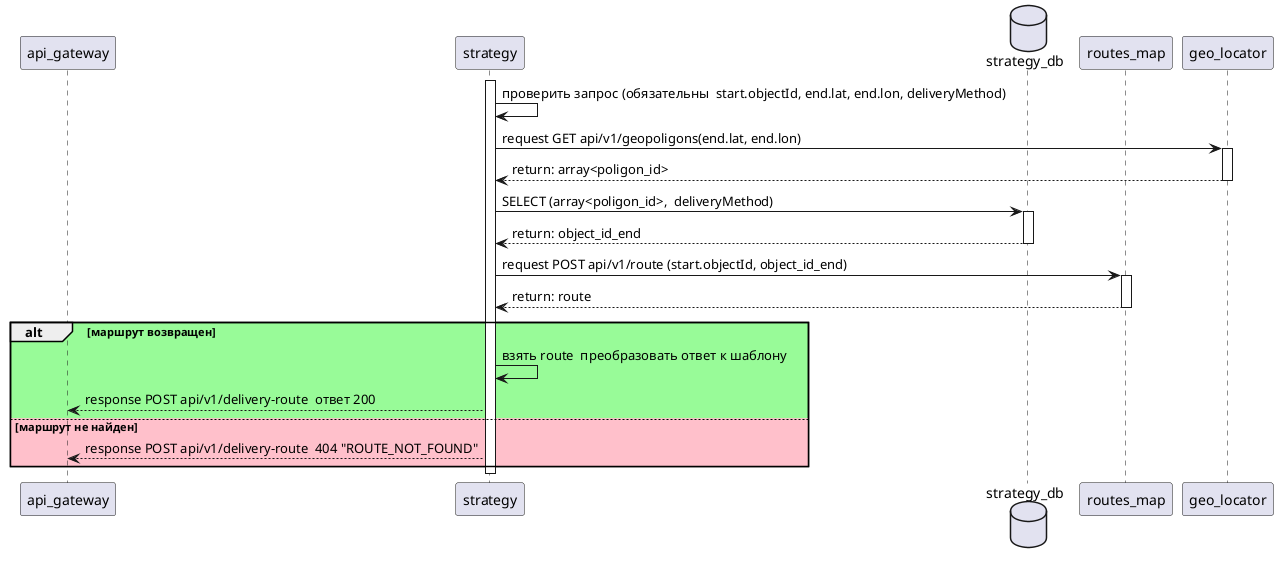 @startuml
'https://plantuml.com/sequence-diagram
'autonumber
'mainframe "strategy POST api/v1/delivery-route"
'!include /resources/skinparams.puml
'skinparam maxmessagesize 250
'skinparam wrapWidth 150
'skinparam NoteFontColor green
'<style>
'note { FontColor blue
'      }
'</style>
participant api_gateway as gw
participant strategy as strategy
database strategy_db as DB
participant routes_map as rm

'box "External Service" #LightBlue
participant geo_locator as geo_locator
'end box
'!include /resources/variables.puml
'!$DELIVERY_ROUTE_NAME = "POST api/v1/delivery-route"
'!$DELIVERY_ROUTE_LINK = "https://nastachku.ru/"
'!$POLIGONS_NAME = "GET api/v1/geopoligons (end.lat, end.lon)"
'!$POLIGONS_LINK = "https://ul24.nastachku.ru/системный-и-бизнес-анализ"
'!$ROUTE_NAME = "POST api/v1/route(start.objectId, object_id_end)"
'!$ROUTE_LINK = "https://ul24.nastachku.ru/архитектура"
'gw -> strategy: request POST api/v1/delivery-route
'gw -> strategy: [[https://nastachku.ru/ request POST api/v1/delivery-route]]
'gw -> strategy: [[$DELIVERY_ROUTE_LINK request POST $DELIVERY_ROUTE_NAME]]
'note left strategy
''заметка к **%autonumber%**
'{
'  "start": {
'    "objectId": "msk"
'  },
'  "end": {
'    "kladr": "78",
'    "lat": 59.93123,
'    "lon": 30.31123
'  },
'  "deliveryMethod": "посылка"
'}
'end note
activate strategy
strategy->strategy: проверить запрос (обязательны  start.objectId, end.lat, end.lon, deliveryMethod)
'alt #TECHNOLOGY позитивный сценарий
'strategy -> geo_locator: [[$POLIGONS_LINK request $POLIGONS_NAME]]

strategy -> geo_locator: request GET api/v1/geopoligons(end.lat, end.lon)
'note left geo_locator #teal
'заметка к **%autonumber%**
'api/v1/geopoligons/{lat}/{lon}
'end note

activate geo_locator
geo_locator --> strategy: return: array<poligon_id>
'note right geo_locator #teal
'заметка к **%autonumber%**
'{
'  "geoPoligons": [
'    "ddef3721-364f-4851-ab4e-f578908d01f9",
'    "153d3236-b65b-4ab3-9f74-f9977898ad53"
'  ]
'}
'end note
deactivate geo_locator
strategy-> DB: SELECT (array<poligon_id>,  deliveryMethod)
'note right DB
'<img /resources/tables.png {scale=0.5}>
'end note
activate DB
DB-->strategy: return: object_id_end
deactivate DB
'strategy->rm: [[$ROUTE_LINK request $ROUTE_NAME ]]
strategy->rm: request POST api/v1/route (start.objectId, object_id_end)
'note left rm #coral
'заметка к **%autonumber%**
'{
'  "objectIdStart": "msk",
'  "objectIdEnd": "spb"
'}
'end note
'note right rm #coral
'заметка к **%autonumber%**
'{
'  "route": [
'    {
'      "stepNum": 1,
'      "code": 1234,
'      "objectIdEnd": "spb",
'      "objectEndType": "DISTRIBUTION_CENTER",
'      "duration": 720
'    }
'  ]
'}
'end note

activate rm
rm-->strategy: return: route
deactivate rm
'alt маршрут возвращен
alt #palegreen маршрут возвращен
strategy->strategy: взять route  преобразовать ответ к шаблону
'note right strategy #aqua
'заметка к **%autonumber%**
'{
'  "route": [
'    {
'      "code": 1234,
'      "stepNumber": 1,
'      "logObjectStart": "msk",
'      "logObjectEnd": "spb",
'      "controlDeliverytime": 720
'    }
'  ]
'}
'end note
'strategy --> gw:  response $DELIVERY_ROUTE_NAME  ответ 200
strategy --> gw:  response POST api/v1/delivery-route  ответ 200
'else  маршрут не найден
else #pink маршрут не найден
strategy --> gw:  response POST api/v1/delivery-route  404 "ROUTE_NOT_FOUND"
'strategy --> gw:  response $DELIVERY_ROUTE_NAME  404 "Not Found"
'note right strategy #aqua
'заметка к **%autonumber%**
'{
'  "error": "ROUTE_NOT_FOUND"
'}
'end note
end
'else #pink Запрос не прошел валидацию
'strategy --> gw:  response POST api/v1/delivery-route  400 "BAD_REQUEST"
'
'end
deactivate strategy
@enduml
